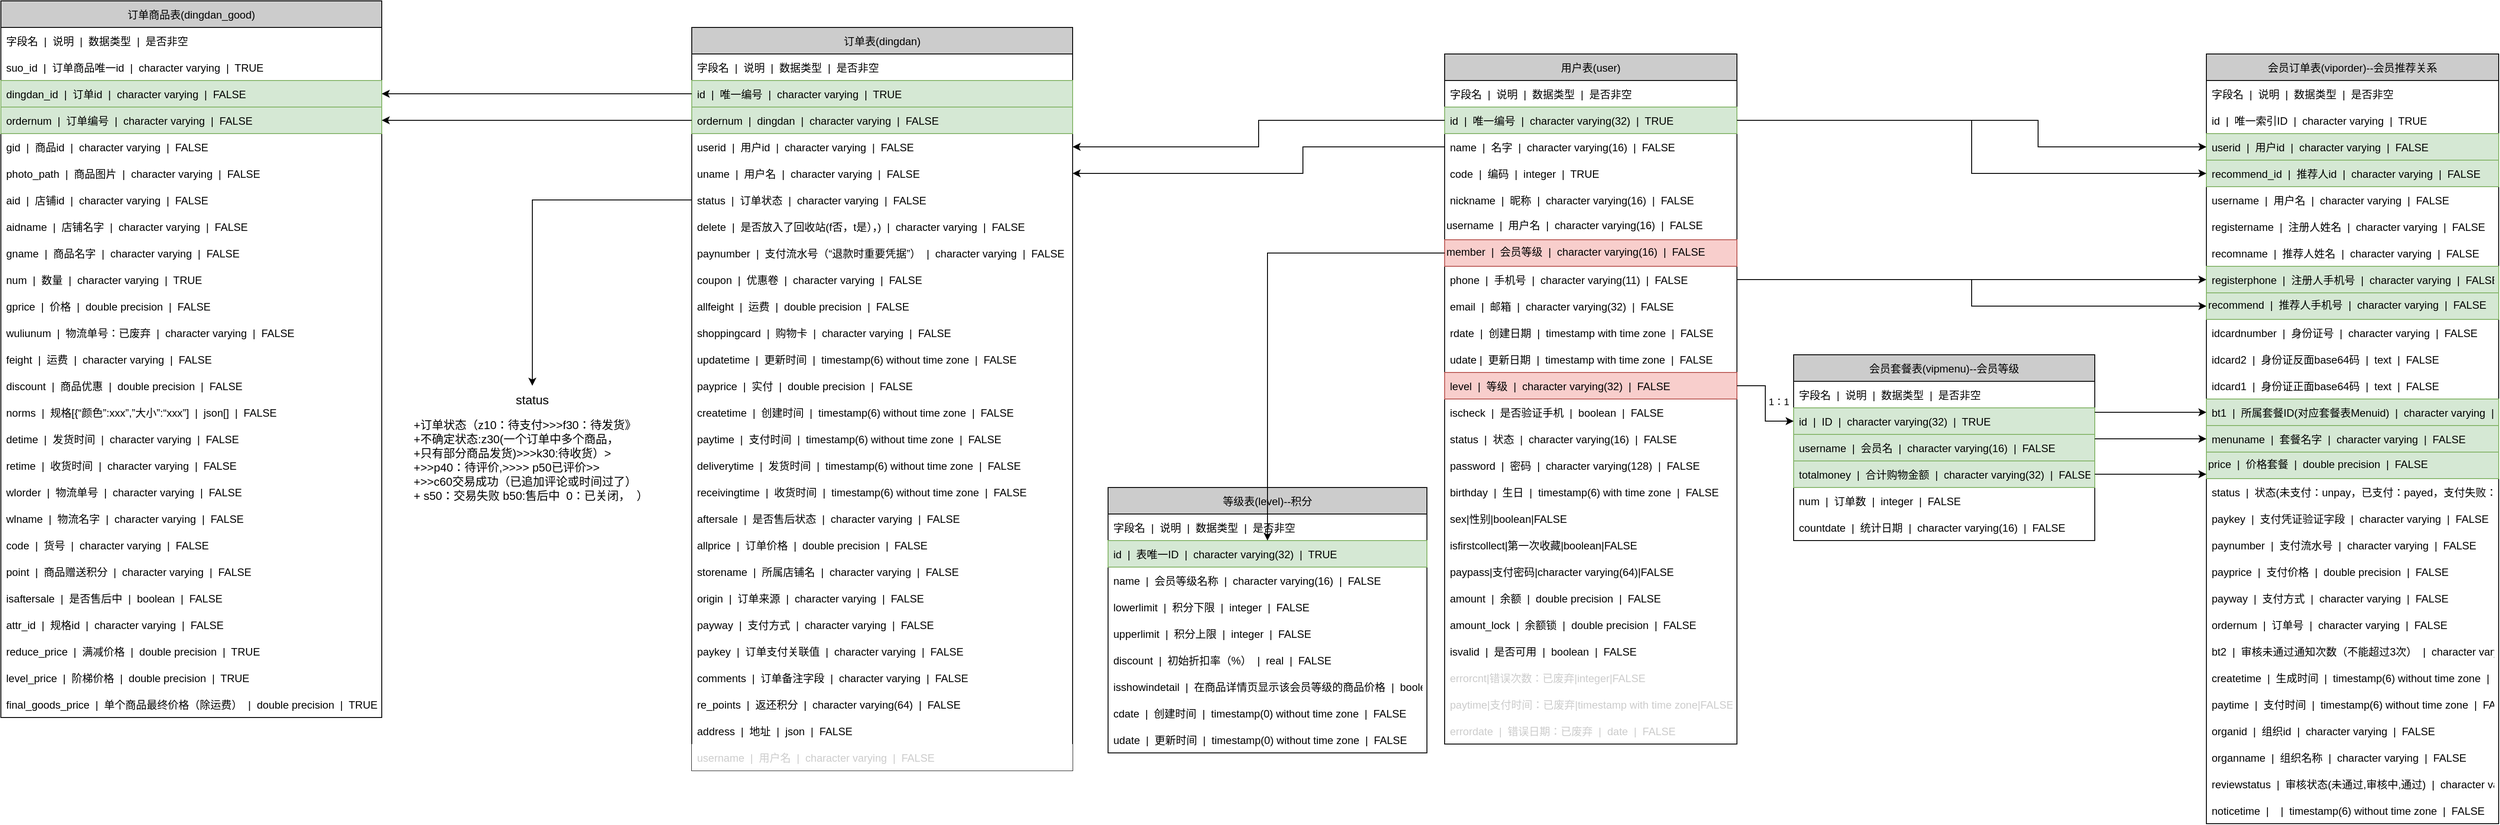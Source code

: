 <mxfile version="20.3.3" type="github">
  <diagram id="sI_Y1GV-eMA6kngm9zq1" name="第 1 页">
    <mxGraphModel dx="3842" dy="1160" grid="1" gridSize="10" guides="1" tooltips="1" connect="1" arrows="1" fold="1" page="1" pageScale="1" pageWidth="827" pageHeight="1169" math="0" shadow="0">
      <root>
        <mxCell id="0" />
        <mxCell id="1" parent="0" />
        <mxCell id="i7XZehSRylWw-CVcuyx0-39" value="用户表(user)" style="swimlane;fontStyle=0;childLayout=stackLayout;horizontal=1;startSize=30;horizontalStack=0;resizeParent=1;resizeParentMax=0;resizeLast=0;collapsible=1;marginBottom=0;fillColor=#CCCCCC;" vertex="1" parent="1">
          <mxGeometry x="20" y="60" width="330" height="780" as="geometry" />
        </mxCell>
        <mxCell id="i7XZehSRylWw-CVcuyx0-41" value="字段名  |  说明  |  数据类型  |  是否非空" style="text;strokeColor=none;fillColor=none;align=left;verticalAlign=middle;spacingLeft=4;spacingRight=4;overflow=hidden;points=[[0,0.5],[1,0.5]];portConstraint=eastwest;rotatable=0;" vertex="1" parent="i7XZehSRylWw-CVcuyx0-39">
          <mxGeometry y="30" width="330" height="30" as="geometry" />
        </mxCell>
        <mxCell id="i7XZehSRylWw-CVcuyx0-60" value="id  |  唯一编号  |  character varying(32)  |  TRUE" style="text;strokeColor=#82b366;fillColor=#d5e8d4;align=left;verticalAlign=middle;spacingLeft=4;spacingRight=4;overflow=hidden;points=[[0,0.5],[1,0.5]];portConstraint=eastwest;rotatable=0;" vertex="1" parent="i7XZehSRylWw-CVcuyx0-39">
          <mxGeometry y="60" width="330" height="30" as="geometry" />
        </mxCell>
        <mxCell id="i7XZehSRylWw-CVcuyx0-50" value="name  |  名字  |  character varying(16)  |  FALSE" style="text;strokeColor=none;fillColor=none;align=left;verticalAlign=middle;spacingLeft=4;spacingRight=4;overflow=hidden;points=[[0,0.5],[1,0.5]];portConstraint=eastwest;rotatable=0;" vertex="1" parent="i7XZehSRylWw-CVcuyx0-39">
          <mxGeometry y="90" width="330" height="30" as="geometry" />
        </mxCell>
        <mxCell id="i7XZehSRylWw-CVcuyx0-51" value="code  |  编码  |  integer  |  TRUE" style="text;strokeColor=none;fillColor=none;align=left;verticalAlign=middle;spacingLeft=4;spacingRight=4;overflow=hidden;points=[[0,0.5],[1,0.5]];portConstraint=eastwest;rotatable=0;" vertex="1" parent="i7XZehSRylWw-CVcuyx0-39">
          <mxGeometry y="120" width="330" height="30" as="geometry" />
        </mxCell>
        <mxCell id="i7XZehSRylWw-CVcuyx0-61" value="nickname  |  昵称  |  character varying(16)  |  FALSE" style="text;strokeColor=none;fillColor=none;align=left;verticalAlign=middle;spacingLeft=4;spacingRight=4;overflow=hidden;points=[[0,0.5],[1,0.5]];portConstraint=eastwest;rotatable=0;" vertex="1" parent="i7XZehSRylWw-CVcuyx0-39">
          <mxGeometry y="150" width="330" height="30" as="geometry" />
        </mxCell>
        <mxCell id="i7XZehSRylWw-CVcuyx0-62" value="username&amp;nbsp; |&amp;nbsp; 用户名&amp;nbsp; |&amp;nbsp; character varying(16)&amp;nbsp; |&amp;nbsp; FALSE" style="text;whiteSpace=wrap;html=1;" vertex="1" parent="i7XZehSRylWw-CVcuyx0-39">
          <mxGeometry y="180" width="330" height="30" as="geometry" />
        </mxCell>
        <mxCell id="i7XZehSRylWw-CVcuyx0-63" value="member&amp;nbsp; |&amp;nbsp; 会员等级&amp;nbsp; |&amp;nbsp; character varying(16)&amp;nbsp; |&amp;nbsp; FALSE" style="text;whiteSpace=wrap;html=1;fillColor=#f8cecc;strokeColor=#b85450;" vertex="1" parent="i7XZehSRylWw-CVcuyx0-39">
          <mxGeometry y="210" width="330" height="30" as="geometry" />
        </mxCell>
        <mxCell id="i7XZehSRylWw-CVcuyx0-64" value="phone  |  手机号  |  character varying(11)  |  FALSE" style="text;strokeColor=none;fillColor=none;align=left;verticalAlign=middle;spacingLeft=4;spacingRight=4;overflow=hidden;points=[[0,0.5],[1,0.5]];portConstraint=eastwest;rotatable=0;" vertex="1" parent="i7XZehSRylWw-CVcuyx0-39">
          <mxGeometry y="240" width="330" height="30" as="geometry" />
        </mxCell>
        <mxCell id="i7XZehSRylWw-CVcuyx0-65" value="email  |  邮箱  |  character varying(32)  |  FALSE" style="text;strokeColor=none;fillColor=none;align=left;verticalAlign=middle;spacingLeft=4;spacingRight=4;overflow=hidden;points=[[0,0.5],[1,0.5]];portConstraint=eastwest;rotatable=0;" vertex="1" parent="i7XZehSRylWw-CVcuyx0-39">
          <mxGeometry y="270" width="330" height="30" as="geometry" />
        </mxCell>
        <mxCell id="i7XZehSRylWw-CVcuyx0-66" value="rdate  |  创建日期  |  timestamp with time zone  |  FALSE" style="text;strokeColor=none;fillColor=none;align=left;verticalAlign=middle;spacingLeft=4;spacingRight=4;overflow=hidden;points=[[0,0.5],[1,0.5]];portConstraint=eastwest;rotatable=0;" vertex="1" parent="i7XZehSRylWw-CVcuyx0-39">
          <mxGeometry y="300" width="330" height="30" as="geometry" />
        </mxCell>
        <mxCell id="i7XZehSRylWw-CVcuyx0-79" value="udate |  更新日期  |  timestamp with time zone  |  FALSE" style="text;strokeColor=none;fillColor=none;align=left;verticalAlign=middle;spacingLeft=4;spacingRight=4;overflow=hidden;points=[[0,0.5],[1,0.5]];portConstraint=eastwest;rotatable=0;" vertex="1" parent="i7XZehSRylWw-CVcuyx0-39">
          <mxGeometry y="330" width="330" height="30" as="geometry" />
        </mxCell>
        <mxCell id="i7XZehSRylWw-CVcuyx0-78" value="level  |  等级  |  character varying(32)  |  FALSE" style="text;strokeColor=#b85450;fillColor=#f8cecc;align=left;verticalAlign=middle;spacingLeft=4;spacingRight=4;overflow=hidden;points=[[0,0.5],[1,0.5]];portConstraint=eastwest;rotatable=0;" vertex="1" parent="i7XZehSRylWw-CVcuyx0-39">
          <mxGeometry y="360" width="330" height="30" as="geometry" />
        </mxCell>
        <mxCell id="i7XZehSRylWw-CVcuyx0-77" value="ischeck  |  是否验证手机  |  boolean  |  FALSE" style="text;strokeColor=none;fillColor=none;align=left;verticalAlign=middle;spacingLeft=4;spacingRight=4;overflow=hidden;points=[[0,0.5],[1,0.5]];portConstraint=eastwest;rotatable=0;" vertex="1" parent="i7XZehSRylWw-CVcuyx0-39">
          <mxGeometry y="390" width="330" height="30" as="geometry" />
        </mxCell>
        <mxCell id="i7XZehSRylWw-CVcuyx0-76" value="status  |  状态  |  character varying(16)  |  FALSE" style="text;strokeColor=none;fillColor=none;align=left;verticalAlign=middle;spacingLeft=4;spacingRight=4;overflow=hidden;points=[[0,0.5],[1,0.5]];portConstraint=eastwest;rotatable=0;" vertex="1" parent="i7XZehSRylWw-CVcuyx0-39">
          <mxGeometry y="420" width="330" height="30" as="geometry" />
        </mxCell>
        <mxCell id="i7XZehSRylWw-CVcuyx0-75" value="password  |  密码  |  character varying(128)  |  FALSE" style="text;strokeColor=none;fillColor=none;align=left;verticalAlign=middle;spacingLeft=4;spacingRight=4;overflow=hidden;points=[[0,0.5],[1,0.5]];portConstraint=eastwest;rotatable=0;" vertex="1" parent="i7XZehSRylWw-CVcuyx0-39">
          <mxGeometry y="450" width="330" height="30" as="geometry" />
        </mxCell>
        <mxCell id="i7XZehSRylWw-CVcuyx0-74" value="birthday  |  生日  |  timestamp(6) with time zone  |  FALSE" style="text;strokeColor=none;fillColor=none;align=left;verticalAlign=middle;spacingLeft=4;spacingRight=4;overflow=hidden;points=[[0,0.5],[1,0.5]];portConstraint=eastwest;rotatable=0;" vertex="1" parent="i7XZehSRylWw-CVcuyx0-39">
          <mxGeometry y="480" width="330" height="30" as="geometry" />
        </mxCell>
        <mxCell id="i7XZehSRylWw-CVcuyx0-73" value="sex|性别|boolean|FALSE" style="text;strokeColor=none;fillColor=none;align=left;verticalAlign=middle;spacingLeft=4;spacingRight=4;overflow=hidden;points=[[0,0.5],[1,0.5]];portConstraint=eastwest;rotatable=0;" vertex="1" parent="i7XZehSRylWw-CVcuyx0-39">
          <mxGeometry y="510" width="330" height="30" as="geometry" />
        </mxCell>
        <mxCell id="i7XZehSRylWw-CVcuyx0-72" value="isfirstcollect|第一次收藏|boolean|FALSE" style="text;strokeColor=none;fillColor=none;align=left;verticalAlign=middle;spacingLeft=4;spacingRight=4;overflow=hidden;points=[[0,0.5],[1,0.5]];portConstraint=eastwest;rotatable=0;" vertex="1" parent="i7XZehSRylWw-CVcuyx0-39">
          <mxGeometry y="540" width="330" height="30" as="geometry" />
        </mxCell>
        <mxCell id="i7XZehSRylWw-CVcuyx0-71" value="paypass|支付密码|character varying(64)|FALSE" style="text;strokeColor=none;fillColor=none;align=left;verticalAlign=middle;spacingLeft=4;spacingRight=4;overflow=hidden;points=[[0,0.5],[1,0.5]];portConstraint=eastwest;rotatable=0;" vertex="1" parent="i7XZehSRylWw-CVcuyx0-39">
          <mxGeometry y="570" width="330" height="30" as="geometry" />
        </mxCell>
        <mxCell id="i7XZehSRylWw-CVcuyx0-84" value="amount  |  余额  |  double precision  |  FALSE" style="text;strokeColor=none;fillColor=none;align=left;verticalAlign=middle;spacingLeft=4;spacingRight=4;overflow=hidden;points=[[0,0.5],[1,0.5]];portConstraint=eastwest;rotatable=0;" vertex="1" parent="i7XZehSRylWw-CVcuyx0-39">
          <mxGeometry y="600" width="330" height="30" as="geometry" />
        </mxCell>
        <mxCell id="i7XZehSRylWw-CVcuyx0-83" value="amount_lock  |  余额锁  |  double precision  |  FALSE" style="text;strokeColor=none;fillColor=none;align=left;verticalAlign=middle;spacingLeft=4;spacingRight=4;overflow=hidden;points=[[0,0.5],[1,0.5]];portConstraint=eastwest;rotatable=0;" vertex="1" parent="i7XZehSRylWw-CVcuyx0-39">
          <mxGeometry y="630" width="330" height="30" as="geometry" />
        </mxCell>
        <mxCell id="i7XZehSRylWw-CVcuyx0-82" value="isvalid  |  是否可用  |  boolean  |  FALSE" style="text;strokeColor=none;fillColor=none;align=left;verticalAlign=middle;spacingLeft=4;spacingRight=4;overflow=hidden;points=[[0,0.5],[1,0.5]];portConstraint=eastwest;rotatable=0;" vertex="1" parent="i7XZehSRylWw-CVcuyx0-39">
          <mxGeometry y="660" width="330" height="30" as="geometry" />
        </mxCell>
        <mxCell id="i7XZehSRylWw-CVcuyx0-69" value="errorcnt|错误次数：已废弃|integer|FALSE" style="text;strokeColor=none;fillColor=none;align=left;verticalAlign=middle;spacingLeft=4;spacingRight=4;overflow=hidden;points=[[0,0.5],[1,0.5]];portConstraint=eastwest;rotatable=0;fontColor=#CCCCCC;" vertex="1" parent="i7XZehSRylWw-CVcuyx0-39">
          <mxGeometry y="690" width="330" height="30" as="geometry" />
        </mxCell>
        <mxCell id="i7XZehSRylWw-CVcuyx0-70" value="paytime|支付时间：已废弃|timestamp with time zone|FALSE" style="text;strokeColor=none;fillColor=none;align=left;verticalAlign=middle;spacingLeft=4;spacingRight=4;overflow=hidden;points=[[0,0.5],[1,0.5]];portConstraint=eastwest;rotatable=0;fontColor=#CCCCCC;" vertex="1" parent="i7XZehSRylWw-CVcuyx0-39">
          <mxGeometry y="720" width="330" height="30" as="geometry" />
        </mxCell>
        <mxCell id="i7XZehSRylWw-CVcuyx0-68" value="errordate  |  错误日期：已废弃  |  date  |  FALSE" style="text;strokeColor=none;fillColor=none;align=left;verticalAlign=middle;spacingLeft=4;spacingRight=4;overflow=hidden;points=[[0,0.5],[1,0.5]];portConstraint=eastwest;rotatable=0;fontColor=#CCCCCC;" vertex="1" parent="i7XZehSRylWw-CVcuyx0-39">
          <mxGeometry y="750" width="330" height="30" as="geometry" />
        </mxCell>
        <mxCell id="i7XZehSRylWw-CVcuyx0-85" value="会员套餐表(vipmenu)--会员等级" style="swimlane;fontStyle=0;childLayout=stackLayout;horizontal=1;startSize=30;horizontalStack=0;resizeParent=1;resizeParentMax=0;resizeLast=0;collapsible=1;marginBottom=0;fontColor=#000000;fillColor=#CCCCCC;" vertex="1" parent="1">
          <mxGeometry x="414" y="400" width="340" height="210" as="geometry" />
        </mxCell>
        <mxCell id="i7XZehSRylWw-CVcuyx0-89" value="字段名  |  说明  |  数据类型  |  是否非空" style="text;strokeColor=none;fillColor=none;align=left;verticalAlign=middle;spacingLeft=4;spacingRight=4;overflow=hidden;points=[[0,0.5],[1,0.5]];portConstraint=eastwest;rotatable=0;rounded=0;" vertex="1" parent="i7XZehSRylWw-CVcuyx0-85">
          <mxGeometry y="30" width="340" height="30" as="geometry" />
        </mxCell>
        <mxCell id="i7XZehSRylWw-CVcuyx0-90" value="id  |  ID  |  character varying(32)  |  TRUE" style="text;strokeColor=#82b366;fillColor=#d5e8d4;align=left;verticalAlign=middle;spacingLeft=4;spacingRight=4;overflow=hidden;points=[[0,0.5],[1,0.5]];portConstraint=eastwest;rotatable=0;" vertex="1" parent="i7XZehSRylWw-CVcuyx0-85">
          <mxGeometry y="60" width="340" height="30" as="geometry" />
        </mxCell>
        <mxCell id="i7XZehSRylWw-CVcuyx0-92" value="username  |  会员名  |  character varying(16)  |  FALSE" style="text;strokeColor=#82b366;fillColor=#d5e8d4;align=left;verticalAlign=middle;spacingLeft=4;spacingRight=4;overflow=hidden;points=[[0,0.5],[1,0.5]];portConstraint=eastwest;rotatable=0;" vertex="1" parent="i7XZehSRylWw-CVcuyx0-85">
          <mxGeometry y="90" width="340" height="30" as="geometry" />
        </mxCell>
        <mxCell id="i7XZehSRylWw-CVcuyx0-91" value="totalmoney  |  合计购物金额  |  character varying(32)  |  FALSE" style="text;strokeColor=#82b366;fillColor=#d5e8d4;align=left;verticalAlign=middle;spacingLeft=4;spacingRight=4;overflow=hidden;points=[[0,0.5],[1,0.5]];portConstraint=eastwest;rotatable=0;" vertex="1" parent="i7XZehSRylWw-CVcuyx0-85">
          <mxGeometry y="120" width="340" height="30" as="geometry" />
        </mxCell>
        <mxCell id="i7XZehSRylWw-CVcuyx0-94" value="num  |  订单数  |  integer  |  FALSE" style="text;strokeColor=none;fillColor=none;align=left;verticalAlign=middle;spacingLeft=4;spacingRight=4;overflow=hidden;points=[[0,0.5],[1,0.5]];portConstraint=eastwest;rotatable=0;" vertex="1" parent="i7XZehSRylWw-CVcuyx0-85">
          <mxGeometry y="150" width="340" height="30" as="geometry" />
        </mxCell>
        <mxCell id="i7XZehSRylWw-CVcuyx0-95" value="countdate  |  统计日期  |  character varying(16)  |  FALSE" style="text;strokeColor=none;fillColor=none;align=left;verticalAlign=middle;spacingLeft=4;spacingRight=4;overflow=hidden;points=[[0,0.5],[1,0.5]];portConstraint=eastwest;rotatable=0;" vertex="1" parent="i7XZehSRylWw-CVcuyx0-85">
          <mxGeometry y="180" width="340" height="30" as="geometry" />
        </mxCell>
        <mxCell id="i7XZehSRylWw-CVcuyx0-97" style="edgeStyle=orthogonalEdgeStyle;rounded=0;orthogonalLoop=1;jettySize=auto;html=1;fontColor=#FFD966;" edge="1" parent="1" source="i7XZehSRylWw-CVcuyx0-78" target="i7XZehSRylWw-CVcuyx0-90">
          <mxGeometry relative="1" as="geometry" />
        </mxCell>
        <mxCell id="i7XZehSRylWw-CVcuyx0-98" value="&lt;font color=&quot;#000000&quot;&gt;1：1&lt;/font&gt;" style="edgeLabel;html=1;align=center;verticalAlign=middle;resizable=0;points=[];fontColor=#FFD966;" vertex="1" connectable="0" parent="i7XZehSRylWw-CVcuyx0-97">
          <mxGeometry x="0.082" y="3" relative="1" as="geometry">
            <mxPoint x="12" y="-7" as="offset" />
          </mxGeometry>
        </mxCell>
        <mxCell id="i7XZehSRylWw-CVcuyx0-107" value="会员订单表(viporder)--会员推荐关系" style="swimlane;fontStyle=0;childLayout=stackLayout;horizontal=1;startSize=30;horizontalStack=0;resizeParent=1;resizeParentMax=0;resizeLast=0;collapsible=1;marginBottom=0;fillColor=#CCCCCC;" vertex="1" parent="1">
          <mxGeometry x="880" y="60" width="330" height="870" as="geometry" />
        </mxCell>
        <mxCell id="i7XZehSRylWw-CVcuyx0-108" value="字段名  |  说明  |  数据类型  |  是否非空" style="text;strokeColor=none;fillColor=none;align=left;verticalAlign=middle;spacingLeft=4;spacingRight=4;overflow=hidden;points=[[0,0.5],[1,0.5]];portConstraint=eastwest;rotatable=0;" vertex="1" parent="i7XZehSRylWw-CVcuyx0-107">
          <mxGeometry y="30" width="330" height="30" as="geometry" />
        </mxCell>
        <mxCell id="i7XZehSRylWw-CVcuyx0-109" value="id  |  唯一索引ID  |  character varying  |  TRUE" style="text;strokeColor=none;fillColor=none;align=left;verticalAlign=middle;spacingLeft=4;spacingRight=4;overflow=hidden;points=[[0,0.5],[1,0.5]];portConstraint=eastwest;rotatable=0;" vertex="1" parent="i7XZehSRylWw-CVcuyx0-107">
          <mxGeometry y="60" width="330" height="30" as="geometry" />
        </mxCell>
        <mxCell id="i7XZehSRylWw-CVcuyx0-112" value="userid  |  用户id  |  character varying  |  FALSE" style="text;strokeColor=#82b366;fillColor=#d5e8d4;align=left;verticalAlign=middle;spacingLeft=4;spacingRight=4;overflow=hidden;points=[[0,0.5],[1,0.5]];portConstraint=eastwest;rotatable=0;" vertex="1" parent="i7XZehSRylWw-CVcuyx0-107">
          <mxGeometry y="90" width="330" height="30" as="geometry" />
        </mxCell>
        <mxCell id="i7XZehSRylWw-CVcuyx0-110" value="recommend_id  |  推荐人id  |  character varying  |  FALSE" style="text;strokeColor=#82b366;fillColor=#d5e8d4;align=left;verticalAlign=middle;spacingLeft=4;spacingRight=4;overflow=hidden;points=[[0,0.5],[1,0.5]];portConstraint=eastwest;rotatable=0;" vertex="1" parent="i7XZehSRylWw-CVcuyx0-107">
          <mxGeometry y="120" width="330" height="30" as="geometry" />
        </mxCell>
        <mxCell id="i7XZehSRylWw-CVcuyx0-111" value="username  |  用户名  |  character varying  |  FALSE" style="text;strokeColor=none;fillColor=none;align=left;verticalAlign=middle;spacingLeft=4;spacingRight=4;overflow=hidden;points=[[0,0.5],[1,0.5]];portConstraint=eastwest;rotatable=0;" vertex="1" parent="i7XZehSRylWw-CVcuyx0-107">
          <mxGeometry y="150" width="330" height="30" as="geometry" />
        </mxCell>
        <mxCell id="i7XZehSRylWw-CVcuyx0-128" value="registername  |  注册人姓名  |  character varying  |  FALSE" style="text;strokeColor=none;fillColor=none;align=left;verticalAlign=middle;spacingLeft=4;spacingRight=4;overflow=hidden;points=[[0,0.5],[1,0.5]];portConstraint=eastwest;rotatable=0;" vertex="1" parent="i7XZehSRylWw-CVcuyx0-107">
          <mxGeometry y="180" width="330" height="30" as="geometry" />
        </mxCell>
        <mxCell id="i7XZehSRylWw-CVcuyx0-126" value="recomname  |  推荐人姓名  |  character varying  |  FALSE" style="text;strokeColor=none;fillColor=none;align=left;verticalAlign=middle;spacingLeft=4;spacingRight=4;overflow=hidden;points=[[0,0.5],[1,0.5]];portConstraint=eastwest;rotatable=0;" vertex="1" parent="i7XZehSRylWw-CVcuyx0-107">
          <mxGeometry y="210" width="330" height="30" as="geometry" />
        </mxCell>
        <mxCell id="i7XZehSRylWw-CVcuyx0-127" value="registerphone  |  注册人手机号  |  character varying  |  FALSE" style="text;strokeColor=#82b366;fillColor=#d5e8d4;align=left;verticalAlign=middle;spacingLeft=4;spacingRight=4;overflow=hidden;points=[[0,0.5],[1,0.5]];portConstraint=eastwest;rotatable=0;" vertex="1" parent="i7XZehSRylWw-CVcuyx0-107">
          <mxGeometry y="240" width="330" height="30" as="geometry" />
        </mxCell>
        <mxCell id="i7XZehSRylWw-CVcuyx0-113" value="recommend&amp;nbsp; |&amp;nbsp; 推荐人手机号&amp;nbsp; |&amp;nbsp; character varying&amp;nbsp; |&amp;nbsp; FALSE" style="text;whiteSpace=wrap;html=1;fillColor=#d5e8d4;strokeColor=#82b366;" vertex="1" parent="i7XZehSRylWw-CVcuyx0-107">
          <mxGeometry y="270" width="330" height="30" as="geometry" />
        </mxCell>
        <mxCell id="i7XZehSRylWw-CVcuyx0-129" value="idcardnumber  |  身份证号  |  character varying  |  FALSE" style="text;strokeColor=none;fillColor=none;align=left;verticalAlign=middle;spacingLeft=4;spacingRight=4;overflow=hidden;points=[[0,0.5],[1,0.5]];portConstraint=eastwest;rotatable=0;" vertex="1" parent="i7XZehSRylWw-CVcuyx0-107">
          <mxGeometry y="300" width="330" height="30" as="geometry" />
        </mxCell>
        <mxCell id="i7XZehSRylWw-CVcuyx0-160" value="idcard2  |  身份证反面base64码  |  text  |  FALSE" style="text;strokeColor=none;fillColor=none;align=left;verticalAlign=middle;spacingLeft=4;spacingRight=4;overflow=hidden;points=[[0,0.5],[1,0.5]];portConstraint=eastwest;rotatable=0;" vertex="1" parent="i7XZehSRylWw-CVcuyx0-107">
          <mxGeometry y="330" width="330" height="30" as="geometry" />
        </mxCell>
        <mxCell id="i7XZehSRylWw-CVcuyx0-161" value="idcard1  |  身份证正面base64码  |  text  |  FALSE" style="text;strokeColor=none;fillColor=none;align=left;verticalAlign=middle;spacingLeft=4;spacingRight=4;overflow=hidden;points=[[0,0.5],[1,0.5]];portConstraint=eastwest;rotatable=0;" vertex="1" parent="i7XZehSRylWw-CVcuyx0-107">
          <mxGeometry y="360" width="330" height="30" as="geometry" />
        </mxCell>
        <mxCell id="i7XZehSRylWw-CVcuyx0-122" value="bt1  |  所属套餐ID(对应套餐表Menuid)  |  character varying  |  FALSE" style="text;strokeColor=#82b366;fillColor=#d5e8d4;align=left;verticalAlign=middle;spacingLeft=4;spacingRight=4;overflow=hidden;points=[[0,0.5],[1,0.5]];portConstraint=eastwest;rotatable=0;" vertex="1" parent="i7XZehSRylWw-CVcuyx0-107">
          <mxGeometry y="390" width="330" height="30" as="geometry" />
        </mxCell>
        <mxCell id="i7XZehSRylWw-CVcuyx0-115" value="menuname  |  套餐名字  |  character varying  |  FALSE" style="text;strokeColor=#82b366;fillColor=#d5e8d4;align=left;verticalAlign=middle;spacingLeft=4;spacingRight=4;overflow=hidden;points=[[0,0.5],[1,0.5]];portConstraint=eastwest;rotatable=0;" vertex="1" parent="i7XZehSRylWw-CVcuyx0-107">
          <mxGeometry y="420" width="330" height="30" as="geometry" />
        </mxCell>
        <mxCell id="i7XZehSRylWw-CVcuyx0-114" value="price&amp;nbsp; |&amp;nbsp; 价格套餐&amp;nbsp; |&amp;nbsp; double precision&amp;nbsp; |&amp;nbsp; FALSE" style="text;whiteSpace=wrap;html=1;fillColor=#d5e8d4;strokeColor=#82b366;" vertex="1" parent="i7XZehSRylWw-CVcuyx0-107">
          <mxGeometry y="450" width="330" height="30" as="geometry" />
        </mxCell>
        <mxCell id="i7XZehSRylWw-CVcuyx0-116" value="status  |  状态(未支付：unpay，已支付：payed，支付失败：failpay)  |  character varying  |  FALSE" style="text;strokeColor=none;fillColor=none;align=left;verticalAlign=middle;spacingLeft=4;spacingRight=4;overflow=hidden;points=[[0,0.5],[1,0.5]];portConstraint=eastwest;rotatable=0;" vertex="1" parent="i7XZehSRylWw-CVcuyx0-107">
          <mxGeometry y="480" width="330" height="30" as="geometry" />
        </mxCell>
        <mxCell id="i7XZehSRylWw-CVcuyx0-117" value="paykey  |  支付凭证验证字段  |  character varying  |  FALSE" style="text;strokeColor=none;fillColor=none;align=left;verticalAlign=middle;spacingLeft=4;spacingRight=4;overflow=hidden;points=[[0,0.5],[1,0.5]];portConstraint=eastwest;rotatable=0;" vertex="1" parent="i7XZehSRylWw-CVcuyx0-107">
          <mxGeometry y="510" width="330" height="30" as="geometry" />
        </mxCell>
        <mxCell id="i7XZehSRylWw-CVcuyx0-118" value="paynumber  |  支付流水号  |  character varying  |  FALSE" style="text;strokeColor=none;fillColor=none;align=left;verticalAlign=middle;spacingLeft=4;spacingRight=4;overflow=hidden;points=[[0,0.5],[1,0.5]];portConstraint=eastwest;rotatable=0;" vertex="1" parent="i7XZehSRylWw-CVcuyx0-107">
          <mxGeometry y="540" width="330" height="30" as="geometry" />
        </mxCell>
        <mxCell id="i7XZehSRylWw-CVcuyx0-119" value="payprice  |  支付价格  |  double precision  |  FALSE" style="text;strokeColor=none;fillColor=none;align=left;verticalAlign=middle;spacingLeft=4;spacingRight=4;overflow=hidden;points=[[0,0.5],[1,0.5]];portConstraint=eastwest;rotatable=0;" vertex="1" parent="i7XZehSRylWw-CVcuyx0-107">
          <mxGeometry y="570" width="330" height="30" as="geometry" />
        </mxCell>
        <mxCell id="i7XZehSRylWw-CVcuyx0-120" value="payway  |  支付方式  |  character varying  |  FALSE" style="text;strokeColor=none;fillColor=none;align=left;verticalAlign=middle;spacingLeft=4;spacingRight=4;overflow=hidden;points=[[0,0.5],[1,0.5]];portConstraint=eastwest;rotatable=0;" vertex="1" parent="i7XZehSRylWw-CVcuyx0-107">
          <mxGeometry y="600" width="330" height="30" as="geometry" />
        </mxCell>
        <mxCell id="i7XZehSRylWw-CVcuyx0-121" value="ordernum  |  订单号  |  character varying  |  FALSE" style="text;strokeColor=none;fillColor=none;align=left;verticalAlign=middle;spacingLeft=4;spacingRight=4;overflow=hidden;points=[[0,0.5],[1,0.5]];portConstraint=eastwest;rotatable=0;" vertex="1" parent="i7XZehSRylWw-CVcuyx0-107">
          <mxGeometry y="630" width="330" height="30" as="geometry" />
        </mxCell>
        <mxCell id="i7XZehSRylWw-CVcuyx0-123" value="bt2  |  审核未通过通知次数（不能超过3次）  |  character varying  |  FALSE" style="text;strokeColor=none;fillColor=none;align=left;verticalAlign=middle;spacingLeft=4;spacingRight=4;overflow=hidden;points=[[0,0.5],[1,0.5]];portConstraint=eastwest;rotatable=0;" vertex="1" parent="i7XZehSRylWw-CVcuyx0-107">
          <mxGeometry y="660" width="330" height="30" as="geometry" />
        </mxCell>
        <mxCell id="i7XZehSRylWw-CVcuyx0-124" value="createtime  |  生成时间  |  timestamp(6) without time zone  |  FALSE" style="text;strokeColor=none;fillColor=none;align=left;verticalAlign=middle;spacingLeft=4;spacingRight=4;overflow=hidden;points=[[0,0.5],[1,0.5]];portConstraint=eastwest;rotatable=0;" vertex="1" parent="i7XZehSRylWw-CVcuyx0-107">
          <mxGeometry y="690" width="330" height="30" as="geometry" />
        </mxCell>
        <mxCell id="i7XZehSRylWw-CVcuyx0-125" value="paytime  |  支付时间  |  timestamp(6) without time zone  |  FALSE" style="text;strokeColor=none;fillColor=none;align=left;verticalAlign=middle;spacingLeft=4;spacingRight=4;overflow=hidden;points=[[0,0.5],[1,0.5]];portConstraint=eastwest;rotatable=0;" vertex="1" parent="i7XZehSRylWw-CVcuyx0-107">
          <mxGeometry y="720" width="330" height="30" as="geometry" />
        </mxCell>
        <mxCell id="i7XZehSRylWw-CVcuyx0-162" value="organid  |  组织id  |  character varying  |  FALSE" style="text;strokeColor=none;fillColor=none;align=left;verticalAlign=middle;spacingLeft=4;spacingRight=4;overflow=hidden;points=[[0,0.5],[1,0.5]];portConstraint=eastwest;rotatable=0;" vertex="1" parent="i7XZehSRylWw-CVcuyx0-107">
          <mxGeometry y="750" width="330" height="30" as="geometry" />
        </mxCell>
        <mxCell id="i7XZehSRylWw-CVcuyx0-134" value="organname  |  组织名称  |  character varying  |  FALSE" style="text;strokeColor=none;fillColor=none;align=left;verticalAlign=middle;spacingLeft=4;spacingRight=4;overflow=hidden;points=[[0,0.5],[1,0.5]];portConstraint=eastwest;rotatable=0;" vertex="1" parent="i7XZehSRylWw-CVcuyx0-107">
          <mxGeometry y="780" width="330" height="30" as="geometry" />
        </mxCell>
        <mxCell id="i7XZehSRylWw-CVcuyx0-159" value="reviewstatus  |  审核状态(未通过,审核中,通过)  |  character varying  |  FALSE" style="text;strokeColor=none;fillColor=none;align=left;verticalAlign=middle;spacingLeft=4;spacingRight=4;overflow=hidden;points=[[0,0.5],[1,0.5]];portConstraint=eastwest;rotatable=0;" vertex="1" parent="i7XZehSRylWw-CVcuyx0-107">
          <mxGeometry y="810" width="330" height="30" as="geometry" />
        </mxCell>
        <mxCell id="i7XZehSRylWw-CVcuyx0-163" value="noticetime  |    |  timestamp(6) without time zone  |  FALSE" style="text;strokeColor=none;fillColor=none;align=left;verticalAlign=middle;spacingLeft=4;spacingRight=4;overflow=hidden;points=[[0,0.5],[1,0.5]];portConstraint=eastwest;rotatable=0;" vertex="1" parent="i7XZehSRylWw-CVcuyx0-107">
          <mxGeometry y="840" width="330" height="30" as="geometry" />
        </mxCell>
        <mxCell id="i7XZehSRylWw-CVcuyx0-166" style="edgeStyle=orthogonalEdgeStyle;rounded=0;orthogonalLoop=1;jettySize=auto;html=1;entryX=0;entryY=0.5;entryDx=0;entryDy=0;fontColor=#000000;" edge="1" parent="1" source="i7XZehSRylWw-CVcuyx0-60" target="i7XZehSRylWw-CVcuyx0-112">
          <mxGeometry relative="1" as="geometry">
            <Array as="points">
              <mxPoint x="690" y="135" />
              <mxPoint x="690" y="165" />
            </Array>
          </mxGeometry>
        </mxCell>
        <mxCell id="i7XZehSRylWw-CVcuyx0-172" style="edgeStyle=orthogonalEdgeStyle;rounded=0;orthogonalLoop=1;jettySize=auto;html=1;entryX=0;entryY=0.5;entryDx=0;entryDy=0;fontColor=#000000;" edge="1" parent="1" source="i7XZehSRylWw-CVcuyx0-90" target="i7XZehSRylWw-CVcuyx0-122">
          <mxGeometry relative="1" as="geometry">
            <Array as="points">
              <mxPoint x="750" y="465" />
              <mxPoint x="750" y="465" />
            </Array>
          </mxGeometry>
        </mxCell>
        <mxCell id="i7XZehSRylWw-CVcuyx0-173" style="edgeStyle=orthogonalEdgeStyle;rounded=0;orthogonalLoop=1;jettySize=auto;html=1;entryX=0;entryY=0.5;entryDx=0;entryDy=0;fontColor=#000000;" edge="1" parent="1" source="i7XZehSRylWw-CVcuyx0-92" target="i7XZehSRylWw-CVcuyx0-115">
          <mxGeometry relative="1" as="geometry">
            <Array as="points">
              <mxPoint x="760" y="495" />
              <mxPoint x="760" y="495" />
            </Array>
          </mxGeometry>
        </mxCell>
        <mxCell id="i7XZehSRylWw-CVcuyx0-174" style="edgeStyle=orthogonalEdgeStyle;rounded=0;orthogonalLoop=1;jettySize=auto;html=1;fontColor=#000000;" edge="1" parent="1" source="i7XZehSRylWw-CVcuyx0-91" target="i7XZehSRylWw-CVcuyx0-114">
          <mxGeometry relative="1" as="geometry">
            <Array as="points">
              <mxPoint x="750" y="525" />
              <mxPoint x="750" y="525" />
            </Array>
          </mxGeometry>
        </mxCell>
        <mxCell id="i7XZehSRylWw-CVcuyx0-175" style="edgeStyle=orthogonalEdgeStyle;rounded=0;orthogonalLoop=1;jettySize=auto;html=1;entryX=0;entryY=0.5;entryDx=0;entryDy=0;fontColor=#000000;" edge="1" parent="1" source="i7XZehSRylWw-CVcuyx0-60" target="i7XZehSRylWw-CVcuyx0-110">
          <mxGeometry relative="1" as="geometry" />
        </mxCell>
        <mxCell id="i7XZehSRylWw-CVcuyx0-177" style="edgeStyle=orthogonalEdgeStyle;rounded=0;orthogonalLoop=1;jettySize=auto;html=1;entryX=0;entryY=0.5;entryDx=0;entryDy=0;fontColor=#000000;" edge="1" parent="1" source="i7XZehSRylWw-CVcuyx0-64" target="i7XZehSRylWw-CVcuyx0-113">
          <mxGeometry relative="1" as="geometry" />
        </mxCell>
        <mxCell id="i7XZehSRylWw-CVcuyx0-178" style="edgeStyle=orthogonalEdgeStyle;rounded=0;orthogonalLoop=1;jettySize=auto;html=1;entryX=0;entryY=0.5;entryDx=0;entryDy=0;fontColor=#000000;" edge="1" parent="1" source="i7XZehSRylWw-CVcuyx0-64" target="i7XZehSRylWw-CVcuyx0-127">
          <mxGeometry relative="1" as="geometry" />
        </mxCell>
        <mxCell id="i7XZehSRylWw-CVcuyx0-179" value="等级表(level)--积分" style="swimlane;fontStyle=0;childLayout=stackLayout;horizontal=1;startSize=30;horizontalStack=0;resizeParent=1;resizeParentMax=0;resizeLast=0;collapsible=1;marginBottom=0;fillColor=#CCCCCC;" vertex="1" parent="1">
          <mxGeometry x="-360" y="550" width="360" height="300" as="geometry" />
        </mxCell>
        <mxCell id="i7XZehSRylWw-CVcuyx0-180" value="字段名  |  说明  |  数据类型  |  是否非空" style="text;strokeColor=none;fillColor=none;align=left;verticalAlign=middle;spacingLeft=4;spacingRight=4;overflow=hidden;points=[[0,0.5],[1,0.5]];portConstraint=eastwest;rotatable=0;" vertex="1" parent="i7XZehSRylWw-CVcuyx0-179">
          <mxGeometry y="30" width="360" height="30" as="geometry" />
        </mxCell>
        <mxCell id="i7XZehSRylWw-CVcuyx0-181" value="id  |  表唯一ID  |  character varying(32)  |  TRUE" style="text;strokeColor=#82b366;fillColor=#d5e8d4;align=left;verticalAlign=middle;spacingLeft=4;spacingRight=4;overflow=hidden;points=[[0,0.5],[1,0.5]];portConstraint=eastwest;rotatable=0;" vertex="1" parent="i7XZehSRylWw-CVcuyx0-179">
          <mxGeometry y="60" width="360" height="30" as="geometry" />
        </mxCell>
        <mxCell id="i7XZehSRylWw-CVcuyx0-182" value="name  |  会员等级名称  |  character varying(16)  |  FALSE" style="text;strokeColor=none;fillColor=none;align=left;verticalAlign=middle;spacingLeft=4;spacingRight=4;overflow=hidden;points=[[0,0.5],[1,0.5]];portConstraint=eastwest;rotatable=0;" vertex="1" parent="i7XZehSRylWw-CVcuyx0-179">
          <mxGeometry y="90" width="360" height="30" as="geometry" />
        </mxCell>
        <mxCell id="i7XZehSRylWw-CVcuyx0-183" value="lowerlimit  |  积分下限  |  integer  |  FALSE" style="text;strokeColor=none;fillColor=none;align=left;verticalAlign=middle;spacingLeft=4;spacingRight=4;overflow=hidden;points=[[0,0.5],[1,0.5]];portConstraint=eastwest;rotatable=0;" vertex="1" parent="i7XZehSRylWw-CVcuyx0-179">
          <mxGeometry y="120" width="360" height="30" as="geometry" />
        </mxCell>
        <mxCell id="i7XZehSRylWw-CVcuyx0-184" value="upperlimit  |  积分上限  |  integer  |  FALSE" style="text;strokeColor=none;fillColor=none;align=left;verticalAlign=middle;spacingLeft=4;spacingRight=4;overflow=hidden;points=[[0,0.5],[1,0.5]];portConstraint=eastwest;rotatable=0;" vertex="1" parent="i7XZehSRylWw-CVcuyx0-179">
          <mxGeometry y="150" width="360" height="30" as="geometry" />
        </mxCell>
        <mxCell id="i7XZehSRylWw-CVcuyx0-185" value="discount  |  初始折扣率（%）  |  real  |  FALSE" style="text;strokeColor=none;fillColor=none;align=left;verticalAlign=middle;spacingLeft=4;spacingRight=4;overflow=hidden;points=[[0,0.5],[1,0.5]];portConstraint=eastwest;rotatable=0;" vertex="1" parent="i7XZehSRylWw-CVcuyx0-179">
          <mxGeometry y="180" width="360" height="30" as="geometry" />
        </mxCell>
        <mxCell id="i7XZehSRylWw-CVcuyx0-186" value="isshowindetail  |  在商品详情页显示该会员等级的商品价格  |  boolean  |  FALSE" style="text;strokeColor=none;fillColor=none;align=left;verticalAlign=middle;spacingLeft=4;spacingRight=4;overflow=hidden;points=[[0,0.5],[1,0.5]];portConstraint=eastwest;rotatable=0;" vertex="1" parent="i7XZehSRylWw-CVcuyx0-179">
          <mxGeometry y="210" width="360" height="30" as="geometry" />
        </mxCell>
        <mxCell id="i7XZehSRylWw-CVcuyx0-187" value="cdate  |  创建时间  |  timestamp(0) without time zone  |  FALSE" style="text;strokeColor=none;fillColor=none;align=left;verticalAlign=middle;spacingLeft=4;spacingRight=4;overflow=hidden;points=[[0,0.5],[1,0.5]];portConstraint=eastwest;rotatable=0;" vertex="1" parent="i7XZehSRylWw-CVcuyx0-179">
          <mxGeometry y="240" width="360" height="30" as="geometry" />
        </mxCell>
        <mxCell id="i7XZehSRylWw-CVcuyx0-208" value="udate  |  更新时间  |  timestamp(0) without time zone  |  FALSE" style="text;strokeColor=none;fillColor=none;align=left;verticalAlign=middle;spacingLeft=4;spacingRight=4;overflow=hidden;points=[[0,0.5],[1,0.5]];portConstraint=eastwest;rotatable=0;" vertex="1" parent="i7XZehSRylWw-CVcuyx0-179">
          <mxGeometry y="270" width="360" height="30" as="geometry" />
        </mxCell>
        <mxCell id="i7XZehSRylWw-CVcuyx0-209" style="edgeStyle=orthogonalEdgeStyle;rounded=0;orthogonalLoop=1;jettySize=auto;html=1;fontColor=#000000;" edge="1" parent="1" source="i7XZehSRylWw-CVcuyx0-63" target="i7XZehSRylWw-CVcuyx0-181">
          <mxGeometry relative="1" as="geometry">
            <Array as="points">
              <mxPoint x="-180" y="285" />
            </Array>
          </mxGeometry>
        </mxCell>
        <mxCell id="pIaiaxuz5bSqvbTP5hzd-1" value="订单表(dingdan)" style="swimlane;fontStyle=0;childLayout=stackLayout;horizontal=1;startSize=30;horizontalStack=0;resizeParent=1;resizeParentMax=0;resizeLast=0;collapsible=1;marginBottom=0;fillColor=#CCCCCC;" vertex="1" parent="1">
          <mxGeometry x="-830" y="30" width="430" height="840" as="geometry" />
        </mxCell>
        <mxCell id="pIaiaxuz5bSqvbTP5hzd-2" value="字段名  |  说明  |  数据类型  |  是否非空" style="text;strokeColor=none;fillColor=none;align=left;verticalAlign=middle;spacingLeft=4;spacingRight=4;overflow=hidden;points=[[0,0.5],[1,0.5]];portConstraint=eastwest;rotatable=0;" vertex="1" parent="pIaiaxuz5bSqvbTP5hzd-1">
          <mxGeometry y="30" width="430" height="30" as="geometry" />
        </mxCell>
        <mxCell id="pIaiaxuz5bSqvbTP5hzd-58" value="id  |  唯一编号  |  character varying  |  TRUE" style="text;strokeColor=#82b366;fillColor=#d5e8d4;align=left;verticalAlign=middle;spacingLeft=4;spacingRight=4;overflow=hidden;points=[[0,0.5],[1,0.5]];portConstraint=eastwest;rotatable=0;" vertex="1" parent="pIaiaxuz5bSqvbTP5hzd-1">
          <mxGeometry y="60" width="430" height="30" as="geometry" />
        </mxCell>
        <mxCell id="pIaiaxuz5bSqvbTP5hzd-4" value="ordernum  |  dingdan  |  character varying  |  FALSE" style="text;strokeColor=#82b366;fillColor=#d5e8d4;align=left;verticalAlign=middle;spacingLeft=4;spacingRight=4;overflow=hidden;points=[[0,0.5],[1,0.5]];portConstraint=eastwest;rotatable=0;" vertex="1" parent="pIaiaxuz5bSqvbTP5hzd-1">
          <mxGeometry y="90" width="430" height="30" as="geometry" />
        </mxCell>
        <mxCell id="pIaiaxuz5bSqvbTP5hzd-19" value="userid  |  用户id  |  character varying  |  FALSE" style="text;strokeColor=none;fillColor=none;align=left;verticalAlign=middle;spacingLeft=4;spacingRight=4;overflow=hidden;points=[[0,0.5],[1,0.5]];portConstraint=eastwest;rotatable=0;" vertex="1" parent="pIaiaxuz5bSqvbTP5hzd-1">
          <mxGeometry y="120" width="430" height="30" as="geometry" />
        </mxCell>
        <mxCell id="pIaiaxuz5bSqvbTP5hzd-69" value="uname  |  用户名  |  character varying  |  FALSE" style="text;strokeColor=none;fillColor=none;align=left;verticalAlign=middle;spacingLeft=4;spacingRight=4;overflow=hidden;points=[[0,0.5],[1,0.5]];portConstraint=eastwest;rotatable=0;" vertex="1" parent="pIaiaxuz5bSqvbTP5hzd-1">
          <mxGeometry y="150" width="430" height="30" as="geometry" />
        </mxCell>
        <mxCell id="pIaiaxuz5bSqvbTP5hzd-18" value="status  |  订单状态  |  character varying  |  FALSE" style="text;strokeColor=none;fillColor=none;align=left;verticalAlign=middle;spacingLeft=4;spacingRight=4;overflow=hidden;points=[[0,0.5],[1,0.5]];portConstraint=eastwest;rotatable=0;" vertex="1" parent="pIaiaxuz5bSqvbTP5hzd-1">
          <mxGeometry y="180" width="430" height="30" as="geometry" />
        </mxCell>
        <mxCell id="pIaiaxuz5bSqvbTP5hzd-17" value="delete  |  是否放入了回收站(f否，t是），)  |  character varying  |  FALSE" style="text;strokeColor=none;fillColor=none;align=left;verticalAlign=middle;spacingLeft=4;spacingRight=4;overflow=hidden;points=[[0,0.5],[1,0.5]];portConstraint=eastwest;rotatable=0;" vertex="1" parent="pIaiaxuz5bSqvbTP5hzd-1">
          <mxGeometry y="210" width="430" height="30" as="geometry" />
        </mxCell>
        <mxCell id="pIaiaxuz5bSqvbTP5hzd-16" value="paynumber  |  支付流水号（“退款时重要凭据”）  |  character varying  |  FALSE" style="text;strokeColor=none;fillColor=none;align=left;verticalAlign=middle;spacingLeft=4;spacingRight=4;overflow=hidden;points=[[0,0.5],[1,0.5]];portConstraint=eastwest;rotatable=0;" vertex="1" parent="pIaiaxuz5bSqvbTP5hzd-1">
          <mxGeometry y="240" width="430" height="30" as="geometry" />
        </mxCell>
        <mxCell id="pIaiaxuz5bSqvbTP5hzd-15" value="coupon  |  优惠卷  |  character varying  |  FALSE" style="text;strokeColor=none;fillColor=none;align=left;verticalAlign=middle;spacingLeft=4;spacingRight=4;overflow=hidden;points=[[0,0.5],[1,0.5]];portConstraint=eastwest;rotatable=0;" vertex="1" parent="pIaiaxuz5bSqvbTP5hzd-1">
          <mxGeometry y="270" width="430" height="30" as="geometry" />
        </mxCell>
        <mxCell id="pIaiaxuz5bSqvbTP5hzd-13" value="allfeight  |  运费  |  double precision  |  FALSE" style="text;strokeColor=none;fillColor=none;align=left;verticalAlign=middle;spacingLeft=4;spacingRight=4;overflow=hidden;points=[[0,0.5],[1,0.5]];portConstraint=eastwest;rotatable=0;" vertex="1" parent="pIaiaxuz5bSqvbTP5hzd-1">
          <mxGeometry y="300" width="430" height="30" as="geometry" />
        </mxCell>
        <mxCell id="pIaiaxuz5bSqvbTP5hzd-14" value="shoppingcard  |  购物卡  |  character varying  |  FALSE" style="text;strokeColor=none;fillColor=none;align=left;verticalAlign=middle;spacingLeft=4;spacingRight=4;overflow=hidden;points=[[0,0.5],[1,0.5]];portConstraint=eastwest;rotatable=0;" vertex="1" parent="pIaiaxuz5bSqvbTP5hzd-1">
          <mxGeometry y="330" width="430" height="30" as="geometry" />
        </mxCell>
        <mxCell id="pIaiaxuz5bSqvbTP5hzd-52" value="updatetime  |  更新时间  |  timestamp(6) without time zone  |  FALSE" style="text;strokeColor=none;fillColor=none;align=left;verticalAlign=middle;spacingLeft=4;spacingRight=4;overflow=hidden;points=[[0,0.5],[1,0.5]];portConstraint=eastwest;rotatable=0;" vertex="1" parent="pIaiaxuz5bSqvbTP5hzd-1">
          <mxGeometry y="360" width="430" height="30" as="geometry" />
        </mxCell>
        <mxCell id="pIaiaxuz5bSqvbTP5hzd-12" value="payprice  |  实付  |  double precision  |  FALSE" style="text;strokeColor=none;fillColor=none;align=left;verticalAlign=middle;spacingLeft=4;spacingRight=4;overflow=hidden;points=[[0,0.5],[1,0.5]];portConstraint=eastwest;rotatable=0;" vertex="1" parent="pIaiaxuz5bSqvbTP5hzd-1">
          <mxGeometry y="390" width="430" height="30" as="geometry" />
        </mxCell>
        <mxCell id="pIaiaxuz5bSqvbTP5hzd-51" value="createtime  |  创建时间  |  timestamp(6) without time zone  |  FALSE" style="text;strokeColor=none;fillColor=none;align=left;verticalAlign=middle;spacingLeft=4;spacingRight=4;overflow=hidden;points=[[0,0.5],[1,0.5]];portConstraint=eastwest;rotatable=0;" vertex="1" parent="pIaiaxuz5bSqvbTP5hzd-1">
          <mxGeometry y="420" width="430" height="30" as="geometry" />
        </mxCell>
        <mxCell id="pIaiaxuz5bSqvbTP5hzd-61" value="paytime  |  支付时间  |  timestamp(6) without time zone  |  FALSE" style="text;strokeColor=none;fillColor=none;align=left;verticalAlign=middle;spacingLeft=4;spacingRight=4;overflow=hidden;points=[[0,0.5],[1,0.5]];portConstraint=eastwest;rotatable=0;" vertex="1" parent="pIaiaxuz5bSqvbTP5hzd-1">
          <mxGeometry y="450" width="430" height="30" as="geometry" />
        </mxCell>
        <mxCell id="pIaiaxuz5bSqvbTP5hzd-60" value="deliverytime  |  发货时间  |  timestamp(6) without time zone  |  FALSE" style="text;strokeColor=none;fillColor=none;align=left;verticalAlign=middle;spacingLeft=4;spacingRight=4;overflow=hidden;points=[[0,0.5],[1,0.5]];portConstraint=eastwest;rotatable=0;" vertex="1" parent="pIaiaxuz5bSqvbTP5hzd-1">
          <mxGeometry y="480" width="430" height="30" as="geometry" />
        </mxCell>
        <mxCell id="pIaiaxuz5bSqvbTP5hzd-59" value="receivingtime  |  收货时间  |  timestamp(6) without time zone  |  FALSE" style="text;strokeColor=none;fillColor=none;align=left;verticalAlign=middle;spacingLeft=4;spacingRight=4;overflow=hidden;points=[[0,0.5],[1,0.5]];portConstraint=eastwest;rotatable=0;" vertex="1" parent="pIaiaxuz5bSqvbTP5hzd-1">
          <mxGeometry y="510" width="430" height="30" as="geometry" />
        </mxCell>
        <mxCell id="pIaiaxuz5bSqvbTP5hzd-62" value="aftersale  |  是否售后状态  |  character varying  |  FALSE" style="text;strokeColor=none;fillColor=none;align=left;verticalAlign=middle;spacingLeft=4;spacingRight=4;overflow=hidden;points=[[0,0.5],[1,0.5]];portConstraint=eastwest;rotatable=0;" vertex="1" parent="pIaiaxuz5bSqvbTP5hzd-1">
          <mxGeometry y="540" width="430" height="30" as="geometry" />
        </mxCell>
        <mxCell id="pIaiaxuz5bSqvbTP5hzd-57" value="allprice  |  订单价格  |  double precision  |  FALSE" style="text;strokeColor=none;fillColor=none;align=left;verticalAlign=middle;spacingLeft=4;spacingRight=4;overflow=hidden;points=[[0,0.5],[1,0.5]];portConstraint=eastwest;rotatable=0;" vertex="1" parent="pIaiaxuz5bSqvbTP5hzd-1">
          <mxGeometry y="570" width="430" height="30" as="geometry" />
        </mxCell>
        <mxCell id="pIaiaxuz5bSqvbTP5hzd-56" value="storename  |  所属店铺名  |  character varying  |  FALSE" style="text;strokeColor=none;fillColor=none;align=left;verticalAlign=middle;spacingLeft=4;spacingRight=4;overflow=hidden;points=[[0,0.5],[1,0.5]];portConstraint=eastwest;rotatable=0;" vertex="1" parent="pIaiaxuz5bSqvbTP5hzd-1">
          <mxGeometry y="600" width="430" height="30" as="geometry" />
        </mxCell>
        <mxCell id="pIaiaxuz5bSqvbTP5hzd-66" value="origin  |  订单来源  |  character varying  |  FALSE" style="text;strokeColor=none;fillColor=none;align=left;verticalAlign=middle;spacingLeft=4;spacingRight=4;overflow=hidden;points=[[0,0.5],[1,0.5]];portConstraint=eastwest;rotatable=0;" vertex="1" parent="pIaiaxuz5bSqvbTP5hzd-1">
          <mxGeometry y="630" width="430" height="30" as="geometry" />
        </mxCell>
        <mxCell id="pIaiaxuz5bSqvbTP5hzd-65" value="payway  |  支付方式  |  character varying  |  FALSE" style="text;strokeColor=none;fillColor=none;align=left;verticalAlign=middle;spacingLeft=4;spacingRight=4;overflow=hidden;points=[[0,0.5],[1,0.5]];portConstraint=eastwest;rotatable=0;" vertex="1" parent="pIaiaxuz5bSqvbTP5hzd-1">
          <mxGeometry y="660" width="430" height="30" as="geometry" />
        </mxCell>
        <mxCell id="pIaiaxuz5bSqvbTP5hzd-64" value="paykey  |  订单支付关联值  |  character varying  |  FALSE" style="text;strokeColor=none;fillColor=none;align=left;verticalAlign=middle;spacingLeft=4;spacingRight=4;overflow=hidden;points=[[0,0.5],[1,0.5]];portConstraint=eastwest;rotatable=0;" vertex="1" parent="pIaiaxuz5bSqvbTP5hzd-1">
          <mxGeometry y="690" width="430" height="30" as="geometry" />
        </mxCell>
        <mxCell id="pIaiaxuz5bSqvbTP5hzd-68" value="comments  |  订单备注字段  |  character varying  |  FALSE" style="text;strokeColor=none;fillColor=none;align=left;verticalAlign=middle;spacingLeft=4;spacingRight=4;overflow=hidden;points=[[0,0.5],[1,0.5]];portConstraint=eastwest;rotatable=0;" vertex="1" parent="pIaiaxuz5bSqvbTP5hzd-1">
          <mxGeometry y="720" width="430" height="30" as="geometry" />
        </mxCell>
        <mxCell id="pIaiaxuz5bSqvbTP5hzd-67" value="re_points  |  返还积分  |  character varying(64)  |  FALSE" style="text;strokeColor=none;fillColor=none;align=left;verticalAlign=middle;spacingLeft=4;spacingRight=4;overflow=hidden;points=[[0,0.5],[1,0.5]];portConstraint=eastwest;rotatable=0;" vertex="1" parent="pIaiaxuz5bSqvbTP5hzd-1">
          <mxGeometry y="750" width="430" height="30" as="geometry" />
        </mxCell>
        <mxCell id="pIaiaxuz5bSqvbTP5hzd-63" value="address  |  地址  |  json  |  FALSE" style="text;strokeColor=none;fillColor=none;align=left;verticalAlign=middle;spacingLeft=4;spacingRight=4;overflow=hidden;points=[[0,0.5],[1,0.5]];portConstraint=eastwest;rotatable=0;" vertex="1" parent="pIaiaxuz5bSqvbTP5hzd-1">
          <mxGeometry y="780" width="430" height="30" as="geometry" />
        </mxCell>
        <mxCell id="pIaiaxuz5bSqvbTP5hzd-55" value="username  |  用户名  |  character varying  |  FALSE" style="text;strokeColor=none;fillColor=default;align=left;verticalAlign=middle;spacingLeft=4;spacingRight=4;overflow=hidden;points=[[0,0.5],[1,0.5]];portConstraint=eastwest;rotatable=0;fontColor=#CCCCCC;" vertex="1" parent="pIaiaxuz5bSqvbTP5hzd-1">
          <mxGeometry y="810" width="430" height="30" as="geometry" />
        </mxCell>
        <mxCell id="pIaiaxuz5bSqvbTP5hzd-49" value="status" style="swimlane;childLayout=stackLayout;horizontal=1;startSize=30;horizontalStack=0;rounded=1;fontSize=14;fontStyle=0;strokeWidth=2;resizeParent=0;resizeLast=1;shadow=0;dashed=0;align=center;strokeColor=#FFFFFF;fontColor=#000000;fillColor=#FFFFFF;" vertex="1" parent="1">
          <mxGeometry x="-1150" y="435" width="280" height="150" as="geometry" />
        </mxCell>
        <mxCell id="pIaiaxuz5bSqvbTP5hzd-50" value="+订单状态（z10：待支付&gt;&gt;&gt;f30：待发货》&#xa;+不确定状态:z30(一个订单中多个商品，&#xa;+只有部分商品发货)&gt;&gt;&gt;k30:待收货）&gt;&#xa;+&gt;&gt;p40：待评价,&gt;&gt;&gt;&gt; p50已评价&gt;&gt;&#xa;+&gt;&gt;c60交易成功（已追加评论或时间过了）&#xa;+ s50：交易失败 b50:售后中  0：已关闭，  ）" style="align=left;strokeColor=none;fillColor=none;spacingLeft=4;fontSize=13;verticalAlign=top;resizable=0;rotatable=0;part=1;rounded=0;fontColor=#000000;" vertex="1" parent="pIaiaxuz5bSqvbTP5hzd-49">
          <mxGeometry y="30" width="280" height="120" as="geometry" />
        </mxCell>
        <mxCell id="pIaiaxuz5bSqvbTP5hzd-53" style="edgeStyle=orthogonalEdgeStyle;rounded=0;orthogonalLoop=1;jettySize=auto;html=1;fontSize=13;fontColor=#000000;" edge="1" parent="1" source="pIaiaxuz5bSqvbTP5hzd-18" target="pIaiaxuz5bSqvbTP5hzd-49">
          <mxGeometry relative="1" as="geometry" />
        </mxCell>
        <mxCell id="pIaiaxuz5bSqvbTP5hzd-54" style="edgeStyle=orthogonalEdgeStyle;rounded=0;orthogonalLoop=1;jettySize=auto;html=1;fontSize=13;fontColor=#000000;" edge="1" parent="1" source="i7XZehSRylWw-CVcuyx0-60" target="pIaiaxuz5bSqvbTP5hzd-19">
          <mxGeometry relative="1" as="geometry" />
        </mxCell>
        <mxCell id="pIaiaxuz5bSqvbTP5hzd-70" style="edgeStyle=orthogonalEdgeStyle;rounded=0;orthogonalLoop=1;jettySize=auto;html=1;fontSize=13;fontColor=#CCCCCC;" edge="1" parent="1" source="i7XZehSRylWw-CVcuyx0-50" target="pIaiaxuz5bSqvbTP5hzd-69">
          <mxGeometry relative="1" as="geometry">
            <Array as="points">
              <mxPoint x="-140" y="165" />
              <mxPoint x="-140" y="195" />
            </Array>
          </mxGeometry>
        </mxCell>
        <mxCell id="pIaiaxuz5bSqvbTP5hzd-71" value="订单商品表(dingdan_good)" style="swimlane;fontStyle=0;childLayout=stackLayout;horizontal=1;startSize=30;horizontalStack=0;resizeParent=1;resizeParentMax=0;resizeLast=0;collapsible=1;marginBottom=0;fillColor=#CCCCCC;" vertex="1" parent="1">
          <mxGeometry x="-1610" width="430" height="810" as="geometry" />
        </mxCell>
        <mxCell id="pIaiaxuz5bSqvbTP5hzd-72" value="字段名  |  说明  |  数据类型  |  是否非空" style="text;strokeColor=none;fillColor=none;align=left;verticalAlign=middle;spacingLeft=4;spacingRight=4;overflow=hidden;points=[[0,0.5],[1,0.5]];portConstraint=eastwest;rotatable=0;" vertex="1" parent="pIaiaxuz5bSqvbTP5hzd-71">
          <mxGeometry y="30" width="430" height="30" as="geometry" />
        </mxCell>
        <mxCell id="pIaiaxuz5bSqvbTP5hzd-73" value="suo_id  |  订单商品唯一id  |  character varying  |  TRUE" style="text;strokeColor=none;fillColor=none;align=left;verticalAlign=middle;spacingLeft=4;spacingRight=4;overflow=hidden;points=[[0,0.5],[1,0.5]];portConstraint=eastwest;rotatable=0;" vertex="1" parent="pIaiaxuz5bSqvbTP5hzd-71">
          <mxGeometry y="60" width="430" height="30" as="geometry" />
        </mxCell>
        <mxCell id="pIaiaxuz5bSqvbTP5hzd-74" value="dingdan_id  |  订单id  |  character varying  |  FALSE" style="text;strokeColor=#82b366;fillColor=#d5e8d4;align=left;verticalAlign=middle;spacingLeft=4;spacingRight=4;overflow=hidden;points=[[0,0.5],[1,0.5]];portConstraint=eastwest;rotatable=0;" vertex="1" parent="pIaiaxuz5bSqvbTP5hzd-71">
          <mxGeometry y="90" width="430" height="30" as="geometry" />
        </mxCell>
        <mxCell id="pIaiaxuz5bSqvbTP5hzd-75" value="ordernum  |  订单编号  |  character varying  |  FALSE" style="text;strokeColor=#82b366;fillColor=#d5e8d4;align=left;verticalAlign=middle;spacingLeft=4;spacingRight=4;overflow=hidden;points=[[0,0.5],[1,0.5]];portConstraint=eastwest;rotatable=0;" vertex="1" parent="pIaiaxuz5bSqvbTP5hzd-71">
          <mxGeometry y="120" width="430" height="30" as="geometry" />
        </mxCell>
        <mxCell id="pIaiaxuz5bSqvbTP5hzd-76" value="gid  |  商品id  |  character varying  |  FALSE" style="text;strokeColor=none;fillColor=none;align=left;verticalAlign=middle;spacingLeft=4;spacingRight=4;overflow=hidden;points=[[0,0.5],[1,0.5]];portConstraint=eastwest;rotatable=0;" vertex="1" parent="pIaiaxuz5bSqvbTP5hzd-71">
          <mxGeometry y="150" width="430" height="30" as="geometry" />
        </mxCell>
        <mxCell id="pIaiaxuz5bSqvbTP5hzd-77" value="photo_path  |  商品图片  |  character varying  |  FALSE" style="text;strokeColor=none;fillColor=none;align=left;verticalAlign=middle;spacingLeft=4;spacingRight=4;overflow=hidden;points=[[0,0.5],[1,0.5]];portConstraint=eastwest;rotatable=0;" vertex="1" parent="pIaiaxuz5bSqvbTP5hzd-71">
          <mxGeometry y="180" width="430" height="30" as="geometry" />
        </mxCell>
        <mxCell id="pIaiaxuz5bSqvbTP5hzd-78" value="aid  |  店铺id  |  character varying  |  FALSE" style="text;strokeColor=none;fillColor=none;align=left;verticalAlign=middle;spacingLeft=4;spacingRight=4;overflow=hidden;points=[[0,0.5],[1,0.5]];portConstraint=eastwest;rotatable=0;" vertex="1" parent="pIaiaxuz5bSqvbTP5hzd-71">
          <mxGeometry y="210" width="430" height="30" as="geometry" />
        </mxCell>
        <mxCell id="pIaiaxuz5bSqvbTP5hzd-79" value="aidname  |  店铺名字  |  character varying  |  FALSE" style="text;strokeColor=none;fillColor=none;align=left;verticalAlign=middle;spacingLeft=4;spacingRight=4;overflow=hidden;points=[[0,0.5],[1,0.5]];portConstraint=eastwest;rotatable=0;" vertex="1" parent="pIaiaxuz5bSqvbTP5hzd-71">
          <mxGeometry y="240" width="430" height="30" as="geometry" />
        </mxCell>
        <mxCell id="pIaiaxuz5bSqvbTP5hzd-80" value="gname  |  商品名字  |  character varying  |  FALSE" style="text;strokeColor=none;fillColor=none;align=left;verticalAlign=middle;spacingLeft=4;spacingRight=4;overflow=hidden;points=[[0,0.5],[1,0.5]];portConstraint=eastwest;rotatable=0;" vertex="1" parent="pIaiaxuz5bSqvbTP5hzd-71">
          <mxGeometry y="270" width="430" height="30" as="geometry" />
        </mxCell>
        <mxCell id="pIaiaxuz5bSqvbTP5hzd-81" value="num  |  数量  |  character varying  |  TRUE" style="text;strokeColor=none;fillColor=none;align=left;verticalAlign=middle;spacingLeft=4;spacingRight=4;overflow=hidden;points=[[0,0.5],[1,0.5]];portConstraint=eastwest;rotatable=0;" vertex="1" parent="pIaiaxuz5bSqvbTP5hzd-71">
          <mxGeometry y="300" width="430" height="30" as="geometry" />
        </mxCell>
        <mxCell id="pIaiaxuz5bSqvbTP5hzd-82" value="gprice  |  价格  |  double precision  |  FALSE" style="text;strokeColor=none;fillColor=none;align=left;verticalAlign=middle;spacingLeft=4;spacingRight=4;overflow=hidden;points=[[0,0.5],[1,0.5]];portConstraint=eastwest;rotatable=0;" vertex="1" parent="pIaiaxuz5bSqvbTP5hzd-71">
          <mxGeometry y="330" width="430" height="30" as="geometry" />
        </mxCell>
        <mxCell id="pIaiaxuz5bSqvbTP5hzd-83" value="wuliunum  |  物流单号：已废弃  |  character varying  |  FALSE" style="text;strokeColor=none;fillColor=none;align=left;verticalAlign=middle;spacingLeft=4;spacingRight=4;overflow=hidden;points=[[0,0.5],[1,0.5]];portConstraint=eastwest;rotatable=0;" vertex="1" parent="pIaiaxuz5bSqvbTP5hzd-71">
          <mxGeometry y="360" width="430" height="30" as="geometry" />
        </mxCell>
        <mxCell id="pIaiaxuz5bSqvbTP5hzd-84" value="feight  |  运费  |  character varying  |  FALSE" style="text;strokeColor=none;fillColor=none;align=left;verticalAlign=middle;spacingLeft=4;spacingRight=4;overflow=hidden;points=[[0,0.5],[1,0.5]];portConstraint=eastwest;rotatable=0;" vertex="1" parent="pIaiaxuz5bSqvbTP5hzd-71">
          <mxGeometry y="390" width="430" height="30" as="geometry" />
        </mxCell>
        <mxCell id="pIaiaxuz5bSqvbTP5hzd-85" value="discount  |  商品优惠  |  double precision  |  FALSE" style="text;strokeColor=none;fillColor=none;align=left;verticalAlign=middle;spacingLeft=4;spacingRight=4;overflow=hidden;points=[[0,0.5],[1,0.5]];portConstraint=eastwest;rotatable=0;" vertex="1" parent="pIaiaxuz5bSqvbTP5hzd-71">
          <mxGeometry y="420" width="430" height="30" as="geometry" />
        </mxCell>
        <mxCell id="pIaiaxuz5bSqvbTP5hzd-86" value="norms  |  规格[{“颜色”:xxx”,”大小”:“xxx”]  |  json[]  |  FALSE" style="text;strokeColor=none;fillColor=none;align=left;verticalAlign=middle;spacingLeft=4;spacingRight=4;overflow=hidden;points=[[0,0.5],[1,0.5]];portConstraint=eastwest;rotatable=0;" vertex="1" parent="pIaiaxuz5bSqvbTP5hzd-71">
          <mxGeometry y="450" width="430" height="30" as="geometry" />
        </mxCell>
        <mxCell id="pIaiaxuz5bSqvbTP5hzd-87" value="detime  |  发货时间  |  character varying  |  FALSE" style="text;strokeColor=none;fillColor=none;align=left;verticalAlign=middle;spacingLeft=4;spacingRight=4;overflow=hidden;points=[[0,0.5],[1,0.5]];portConstraint=eastwest;rotatable=0;" vertex="1" parent="pIaiaxuz5bSqvbTP5hzd-71">
          <mxGeometry y="480" width="430" height="30" as="geometry" />
        </mxCell>
        <mxCell id="pIaiaxuz5bSqvbTP5hzd-88" value="retime  |  收货时间  |  character varying  |  FALSE" style="text;strokeColor=none;fillColor=none;align=left;verticalAlign=middle;spacingLeft=4;spacingRight=4;overflow=hidden;points=[[0,0.5],[1,0.5]];portConstraint=eastwest;rotatable=0;" vertex="1" parent="pIaiaxuz5bSqvbTP5hzd-71">
          <mxGeometry y="510" width="430" height="30" as="geometry" />
        </mxCell>
        <mxCell id="pIaiaxuz5bSqvbTP5hzd-89" value="wlorder  |  物流单号  |  character varying  |  FALSE" style="text;strokeColor=none;fillColor=none;align=left;verticalAlign=middle;spacingLeft=4;spacingRight=4;overflow=hidden;points=[[0,0.5],[1,0.5]];portConstraint=eastwest;rotatable=0;" vertex="1" parent="pIaiaxuz5bSqvbTP5hzd-71">
          <mxGeometry y="540" width="430" height="30" as="geometry" />
        </mxCell>
        <mxCell id="pIaiaxuz5bSqvbTP5hzd-90" value="wlname  |  物流名字  |  character varying  |  FALSE" style="text;strokeColor=none;fillColor=none;align=left;verticalAlign=middle;spacingLeft=4;spacingRight=4;overflow=hidden;points=[[0,0.5],[1,0.5]];portConstraint=eastwest;rotatable=0;" vertex="1" parent="pIaiaxuz5bSqvbTP5hzd-71">
          <mxGeometry y="570" width="430" height="30" as="geometry" />
        </mxCell>
        <mxCell id="pIaiaxuz5bSqvbTP5hzd-91" value="code  |  货号  |  character varying  |  FALSE" style="text;strokeColor=none;fillColor=none;align=left;verticalAlign=middle;spacingLeft=4;spacingRight=4;overflow=hidden;points=[[0,0.5],[1,0.5]];portConstraint=eastwest;rotatable=0;" vertex="1" parent="pIaiaxuz5bSqvbTP5hzd-71">
          <mxGeometry y="600" width="430" height="30" as="geometry" />
        </mxCell>
        <mxCell id="pIaiaxuz5bSqvbTP5hzd-92" value="point  |  商品赠送积分  |  character varying  |  FALSE" style="text;strokeColor=none;fillColor=none;align=left;verticalAlign=middle;spacingLeft=4;spacingRight=4;overflow=hidden;points=[[0,0.5],[1,0.5]];portConstraint=eastwest;rotatable=0;" vertex="1" parent="pIaiaxuz5bSqvbTP5hzd-71">
          <mxGeometry y="630" width="430" height="30" as="geometry" />
        </mxCell>
        <mxCell id="pIaiaxuz5bSqvbTP5hzd-93" value="isaftersale  |  是否售后中  |  boolean  |  FALSE" style="text;strokeColor=none;fillColor=none;align=left;verticalAlign=middle;spacingLeft=4;spacingRight=4;overflow=hidden;points=[[0,0.5],[1,0.5]];portConstraint=eastwest;rotatable=0;" vertex="1" parent="pIaiaxuz5bSqvbTP5hzd-71">
          <mxGeometry y="660" width="430" height="30" as="geometry" />
        </mxCell>
        <mxCell id="pIaiaxuz5bSqvbTP5hzd-94" value="attr_id  |  规格id  |  character varying  |  FALSE" style="text;strokeColor=none;fillColor=none;align=left;verticalAlign=middle;spacingLeft=4;spacingRight=4;overflow=hidden;points=[[0,0.5],[1,0.5]];portConstraint=eastwest;rotatable=0;" vertex="1" parent="pIaiaxuz5bSqvbTP5hzd-71">
          <mxGeometry y="690" width="430" height="30" as="geometry" />
        </mxCell>
        <mxCell id="pIaiaxuz5bSqvbTP5hzd-95" value="reduce_price  |  满减价格  |  double precision  |  TRUE" style="text;strokeColor=none;fillColor=none;align=left;verticalAlign=middle;spacingLeft=4;spacingRight=4;overflow=hidden;points=[[0,0.5],[1,0.5]];portConstraint=eastwest;rotatable=0;" vertex="1" parent="pIaiaxuz5bSqvbTP5hzd-71">
          <mxGeometry y="720" width="430" height="30" as="geometry" />
        </mxCell>
        <mxCell id="pIaiaxuz5bSqvbTP5hzd-96" value="level_price  |  阶梯价格  |  double precision  |  TRUE" style="text;strokeColor=none;fillColor=none;align=left;verticalAlign=middle;spacingLeft=4;spacingRight=4;overflow=hidden;points=[[0,0.5],[1,0.5]];portConstraint=eastwest;rotatable=0;" vertex="1" parent="pIaiaxuz5bSqvbTP5hzd-71">
          <mxGeometry y="750" width="430" height="30" as="geometry" />
        </mxCell>
        <mxCell id="pIaiaxuz5bSqvbTP5hzd-97" value="final_goods_price  |  单个商品最终价格（除运费）  |  double precision  |  TRUE" style="text;strokeColor=none;fillColor=none;align=left;verticalAlign=middle;spacingLeft=4;spacingRight=4;overflow=hidden;points=[[0,0.5],[1,0.5]];portConstraint=eastwest;rotatable=0;" vertex="1" parent="pIaiaxuz5bSqvbTP5hzd-71">
          <mxGeometry y="780" width="430" height="30" as="geometry" />
        </mxCell>
        <mxCell id="pIaiaxuz5bSqvbTP5hzd-99" style="edgeStyle=orthogonalEdgeStyle;rounded=0;orthogonalLoop=1;jettySize=auto;html=1;fontSize=13;fontColor=#CCCCCC;" edge="1" parent="1" source="pIaiaxuz5bSqvbTP5hzd-58" target="pIaiaxuz5bSqvbTP5hzd-74">
          <mxGeometry relative="1" as="geometry" />
        </mxCell>
        <mxCell id="pIaiaxuz5bSqvbTP5hzd-100" style="edgeStyle=orthogonalEdgeStyle;rounded=0;orthogonalLoop=1;jettySize=auto;html=1;fontSize=13;fontColor=#CCCCCC;" edge="1" parent="1" source="pIaiaxuz5bSqvbTP5hzd-4" target="pIaiaxuz5bSqvbTP5hzd-75">
          <mxGeometry relative="1" as="geometry" />
        </mxCell>
      </root>
    </mxGraphModel>
  </diagram>
</mxfile>
